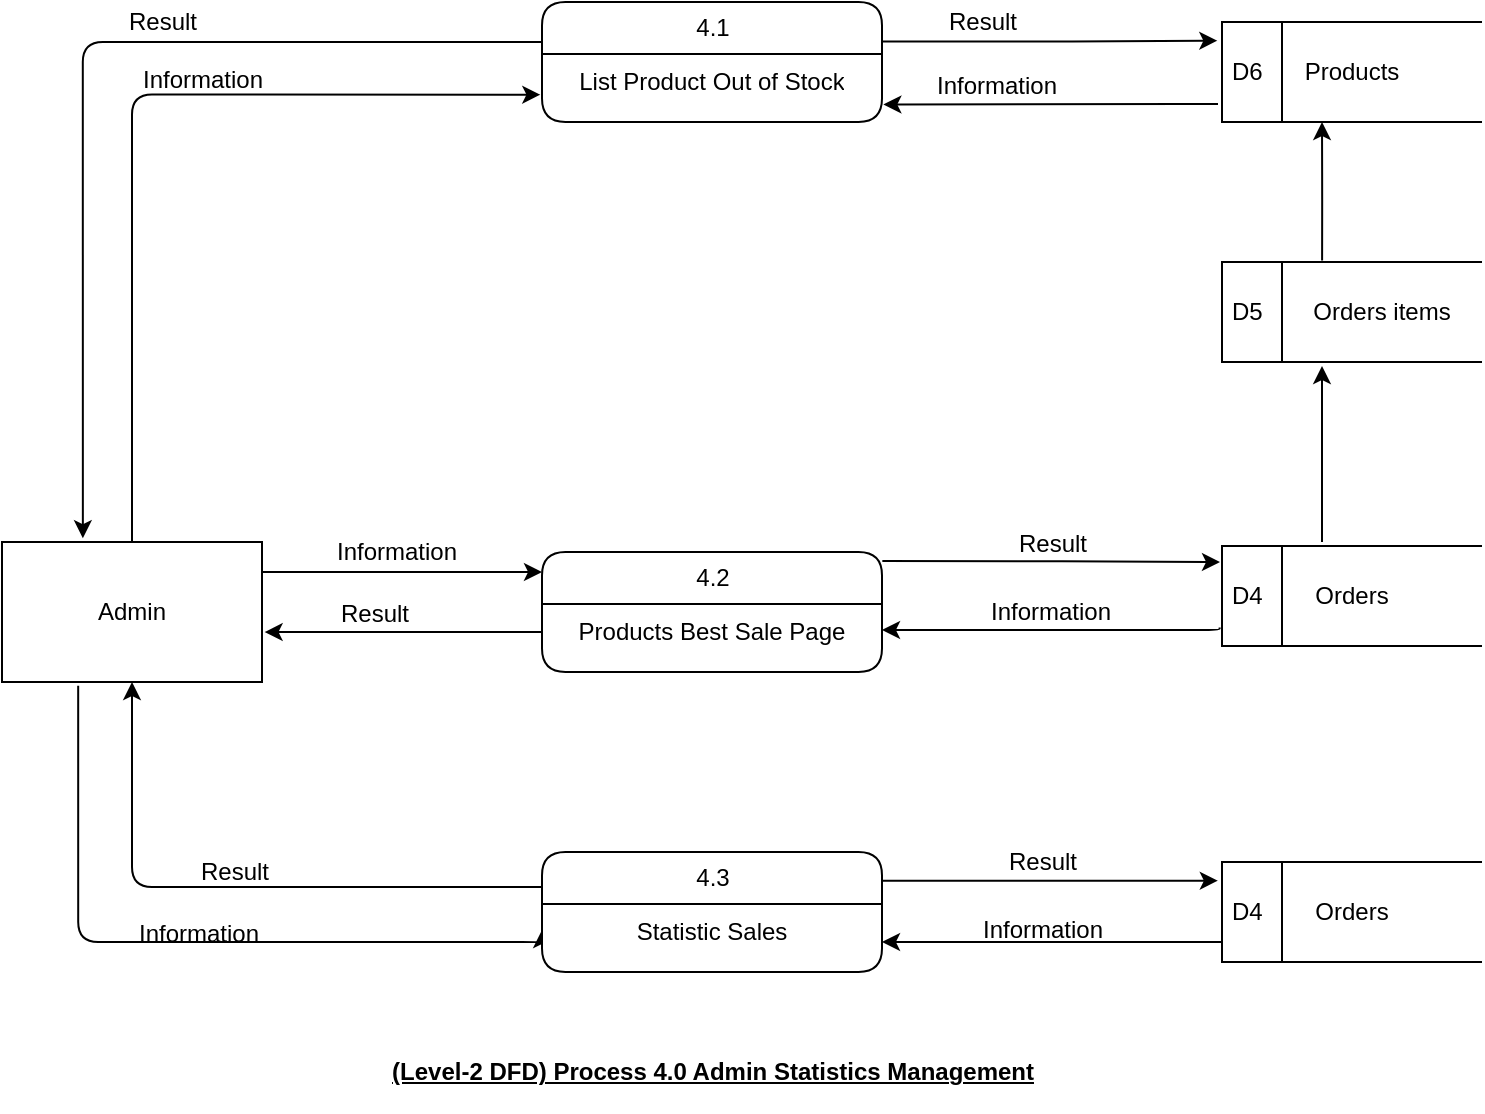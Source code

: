 <mxfile version="14.6.13" type="device"><diagram id="6-PyJxlzV2X2NzrR5hLx" name="Page-1"><mxGraphModel dx="1086" dy="806" grid="1" gridSize="10" guides="1" tooltips="1" connect="1" arrows="1" fold="1" page="1" pageScale="1" pageWidth="1100" pageHeight="850" math="0" shadow="0"><root><mxCell id="0"/><mxCell id="1" parent="0"/><mxCell id="-4bmRs1e1b0xJStz-m2o-2" value="Result" style="edgeStyle=orthogonalEdgeStyle;rounded=1;sketch=0;orthogonalLoop=1;jettySize=auto;html=1;entryX=0.311;entryY=-0.027;entryDx=0;entryDy=0;entryPerimeter=0;labelBackgroundColor=none;fontFamily=Helvetica;fontColor=#000000;fontSize=12;" parent="1" source="-4bmRs1e1b0xJStz-m2o-3" target="-4bmRs1e1b0xJStz-m2o-10" edge="1"><mxGeometry x="-0.205" y="-10" relative="1" as="geometry"><mxPoint as="offset"/><Array as="points"><mxPoint x="120" y="50"/></Array></mxGeometry></mxCell><mxCell id="-4bmRs1e1b0xJStz-m2o-37" value="Result" style="edgeStyle=orthogonalEdgeStyle;rounded=1;orthogonalLoop=1;jettySize=auto;html=1;labelBackgroundColor=none;exitX=1;exitY=0.33;exitDx=0;exitDy=0;entryX=-0.018;entryY=0.187;entryDx=0;entryDy=0;entryPerimeter=0;exitPerimeter=0;fontFamily=Helvetica;fontColor=#000000;fontSize=12;" parent="1" source="-4bmRs1e1b0xJStz-m2o-3" target="5jQM5U7cq3CIwg0wkpNW-1" edge="1"><mxGeometry x="-0.406" y="10" relative="1" as="geometry"><mxPoint x="670" y="45" as="targetPoint"/><Array as="points"/><mxPoint as="offset"/></mxGeometry></mxCell><mxCell id="-4bmRs1e1b0xJStz-m2o-3" value="4.1" style="swimlane;html=1;fontStyle=0;childLayout=stackLayout;horizontal=1;startSize=26;horizontalStack=0;resizeParent=1;resizeLast=0;collapsible=1;marginBottom=0;swimlaneFillColor=#ffffff;align=center;rounded=1;shadow=0;comic=0;labelBackgroundColor=none;strokeWidth=1;fontFamily=Helvetica;fontSize=12;fontColor=#000000;" parent="1" vertex="1"><mxGeometry x="350" y="30" width="170" height="60" as="geometry"/></mxCell><mxCell id="-4bmRs1e1b0xJStz-m2o-4" value="&lt;font style=&quot;font-size: 12px;&quot;&gt;&lt;span style=&quot;font-size: 12px;&quot;&gt;List Product Out of Stock&lt;/span&gt;&lt;/font&gt;" style="text;html=1;spacingLeft=4;spacingRight=4;whiteSpace=wrap;overflow=hidden;rotatable=0;points=[[0,0.5],[1,0.5]];portConstraint=eastwest;align=center;fontColor=#000000;fontFamily=Helvetica;fontSize=12;" parent="-4bmRs1e1b0xJStz-m2o-3" vertex="1"><mxGeometry y="26" width="170" height="26" as="geometry"/></mxCell><mxCell id="-4bmRs1e1b0xJStz-m2o-5" value="&lt;p class=&quot;MsoNormal&quot; style=&quot;font-size: 12px&quot;&gt;&lt;font style=&quot;font-size: 12px&quot;&gt;&lt;span style=&quot;font-size: 12px&quot;&gt;&lt;b style=&quot;font-size: 12px&quot;&gt;&lt;u style=&quot;font-size: 12px&quot;&gt;(Level-2 DFD) Process 4.0 Admin Statistics Management&lt;/u&gt;&lt;/b&gt;&lt;/span&gt;&lt;/font&gt;&lt;br style=&quot;font-size: 12px&quot;&gt;&lt;/p&gt;" style="text;html=1;align=center;verticalAlign=middle;resizable=0;points=[];autosize=1;strokeColor=none;fontFamily=Helvetica;fontColor=#000000;fontSize=12;" parent="1" vertex="1"><mxGeometry x="265" y="545" width="340" height="40" as="geometry"/></mxCell><mxCell id="-4bmRs1e1b0xJStz-m2o-9" value="Information" style="edgeStyle=orthogonalEdgeStyle;jumpStyle=none;orthogonalLoop=1;jettySize=auto;html=1;entryX=0;entryY=0.167;entryDx=0;entryDy=0;entryPerimeter=0;shadow=0;labelBackgroundColor=none;rounded=1;fontFamily=Helvetica;fontColor=#000000;fontSize=12;" parent="1" target="-4bmRs1e1b0xJStz-m2o-12" edge="1"><mxGeometry x="-0.04" y="10" relative="1" as="geometry"><Array as="points"><mxPoint x="230" y="315"/><mxPoint x="230" y="315"/></Array><mxPoint as="offset"/><mxPoint x="210" y="315" as="sourcePoint"/></mxGeometry></mxCell><mxCell id="-4bmRs1e1b0xJStz-m2o-33" value="Information" style="edgeStyle=orthogonalEdgeStyle;rounded=1;orthogonalLoop=1;jettySize=auto;html=1;entryX=0;entryY=0.5;entryDx=0;entryDy=0;labelBackgroundColor=none;exitX=0.293;exitY=1.027;exitDx=0;exitDy=0;exitPerimeter=0;fontFamily=Helvetica;fontColor=#000000;fontSize=12;" parent="1" source="-4bmRs1e1b0xJStz-m2o-10" target="-4bmRs1e1b0xJStz-m2o-16" edge="1"><mxGeometry x="0.027" y="4" relative="1" as="geometry"><Array as="points"><mxPoint x="118" y="500"/><mxPoint x="350" y="500"/></Array><mxPoint as="offset"/></mxGeometry></mxCell><mxCell id="5jQM5U7cq3CIwg0wkpNW-3" value="Information" style="edgeStyle=orthogonalEdgeStyle;rounded=1;orthogonalLoop=1;jettySize=auto;html=1;entryX=-0.005;entryY=0.782;entryDx=0;entryDy=0;entryPerimeter=0;labelBackgroundColor=none;fontFamily=Helvetica;fontColor=#000000;fontSize=12;" parent="1" source="-4bmRs1e1b0xJStz-m2o-10" target="-4bmRs1e1b0xJStz-m2o-4" edge="1"><mxGeometry x="0.209" y="7" relative="1" as="geometry"><mxPoint as="offset"/></mxGeometry></mxCell><mxCell id="-4bmRs1e1b0xJStz-m2o-10" value="&lt;font style=&quot;font-size: 12px;&quot;&gt;Admin&lt;/font&gt;" style="rounded=0;whiteSpace=wrap;html=1;fontFamily=Helvetica;fontColor=#000000;fontSize=12;" parent="1" vertex="1"><mxGeometry x="80" y="300" width="130" height="70" as="geometry"/></mxCell><mxCell id="-4bmRs1e1b0xJStz-m2o-36" value="Result" style="edgeStyle=orthogonalEdgeStyle;rounded=1;orthogonalLoop=1;jettySize=auto;html=1;labelBackgroundColor=none;exitX=1.001;exitY=0.076;exitDx=0;exitDy=0;exitPerimeter=0;fontFamily=Helvetica;fontColor=#000000;fontSize=12;" parent="1" source="-4bmRs1e1b0xJStz-m2o-12" edge="1"><mxGeometry x="0.006" y="9" relative="1" as="geometry"><mxPoint x="689" y="310" as="targetPoint"/><Array as="points"><mxPoint x="600" y="310"/><mxPoint x="689" y="310"/></Array><mxPoint as="offset"/></mxGeometry></mxCell><mxCell id="-4bmRs1e1b0xJStz-m2o-12" value="4.2" style="swimlane;html=1;fontStyle=0;childLayout=stackLayout;horizontal=1;startSize=26;horizontalStack=0;resizeParent=1;resizeLast=0;collapsible=1;marginBottom=0;swimlaneFillColor=#ffffff;align=center;rounded=1;shadow=0;comic=0;labelBackgroundColor=none;strokeWidth=1;fontFamily=Helvetica;fontSize=12;fontColor=#000000;" parent="1" vertex="1"><mxGeometry x="350" y="305" width="170" height="60" as="geometry"/></mxCell><mxCell id="-4bmRs1e1b0xJStz-m2o-13" value="&lt;font style=&quot;font-size: 12px;&quot;&gt;&lt;span style=&quot;font-size: 12px;&quot;&gt;Products Best Sale Page&lt;/span&gt;&lt;/font&gt;" style="text;html=1;strokeColor=none;fillColor=none;spacingLeft=4;spacingRight=4;whiteSpace=wrap;overflow=hidden;rotatable=0;points=[[0,0.5],[1,0.5]];portConstraint=eastwest;align=center;fontColor=#000000;fontFamily=Helvetica;fontSize=12;" parent="-4bmRs1e1b0xJStz-m2o-12" vertex="1"><mxGeometry y="26" width="170" height="26" as="geometry"/></mxCell><mxCell id="-4bmRs1e1b0xJStz-m2o-14" value="Result" style="edgeStyle=orthogonalEdgeStyle;curved=0;rounded=1;sketch=0;orthogonalLoop=1;jettySize=auto;html=1;entryX=0.5;entryY=1;entryDx=0;entryDy=0;exitX=0;exitY=0.292;exitDx=0;exitDy=0;exitPerimeter=0;labelBackgroundColor=none;fontFamily=Helvetica;fontColor=#000000;fontSize=12;" parent="1" source="-4bmRs1e1b0xJStz-m2o-15" target="-4bmRs1e1b0xJStz-m2o-10" edge="1"><mxGeometry y="-8" relative="1" as="geometry"><mxPoint x="213" y="325" as="targetPoint"/><mxPoint as="offset"/></mxGeometry></mxCell><mxCell id="5jQM5U7cq3CIwg0wkpNW-9" value="Result" style="edgeStyle=orthogonalEdgeStyle;rounded=1;orthogonalLoop=1;jettySize=auto;html=1;labelBackgroundColor=none;entryX=-0.016;entryY=0.187;entryDx=0;entryDy=0;entryPerimeter=0;fontFamily=Helvetica;fontColor=#000000;fontSize=12;" parent="1" source="-4bmRs1e1b0xJStz-m2o-15" target="5jQM5U7cq3CIwg0wkpNW-10" edge="1"><mxGeometry x="-0.049" y="9" relative="1" as="geometry"><mxPoint x="670" y="470" as="targetPoint"/><Array as="points"><mxPoint x="670" y="470"/></Array><mxPoint as="offset"/></mxGeometry></mxCell><mxCell id="-4bmRs1e1b0xJStz-m2o-15" value="4.3" style="swimlane;html=1;fontStyle=0;childLayout=stackLayout;horizontal=1;startSize=26;horizontalStack=0;resizeParent=1;resizeLast=0;collapsible=1;marginBottom=0;swimlaneFillColor=#ffffff;align=center;rounded=1;shadow=0;comic=0;labelBackgroundColor=none;strokeWidth=1;fontFamily=Helvetica;fontSize=12;fontColor=#000000;" parent="1" vertex="1"><mxGeometry x="350" y="455" width="170" height="60" as="geometry"/></mxCell><mxCell id="-4bmRs1e1b0xJStz-m2o-16" value="&lt;font style=&quot;font-size: 12px;&quot;&gt;&lt;span style=&quot;font-size: 12px;&quot;&gt;Statistic Sales&lt;/span&gt;&lt;/font&gt;" style="text;html=1;strokeColor=none;fillColor=none;spacingLeft=4;spacingRight=4;whiteSpace=wrap;overflow=hidden;rotatable=0;points=[[0,0.5],[1,0.5]];portConstraint=eastwest;align=center;fontColor=#000000;fontFamily=Helvetica;fontSize=12;" parent="-4bmRs1e1b0xJStz-m2o-15" vertex="1"><mxGeometry y="26" width="170" height="26" as="geometry"/></mxCell><mxCell id="-4bmRs1e1b0xJStz-m2o-22" value="&#10;&#10;&lt;span style=&quot;font-size: 12px; font-style: normal; font-weight: 400; letter-spacing: normal; text-align: center; text-indent: 0px; text-transform: none; word-spacing: 0px; display: inline; float: none;&quot;&gt;Information&lt;/span&gt;&#10;&#10;" style="edgeStyle=orthogonalEdgeStyle;curved=0;rounded=1;sketch=0;orthogonalLoop=1;jettySize=auto;html=1;entryX=1;entryY=0.5;entryDx=0;entryDy=0;exitX=-0.009;exitY=0.814;exitDx=0;exitDy=0;exitPerimeter=0;labelBackgroundColor=none;fontFamily=Helvetica;fontColor=#000000;fontSize=12;" parent="1" source="-4bmRs1e1b0xJStz-m2o-26" target="-4bmRs1e1b0xJStz-m2o-13" edge="1"><mxGeometry x="0.017" y="-9" relative="1" as="geometry"><mxPoint x="700" y="290" as="sourcePoint"/><mxPoint as="offset"/><Array as="points"><mxPoint x="689" y="344"/></Array></mxGeometry></mxCell><mxCell id="5jQM5U7cq3CIwg0wkpNW-6" style="edgeStyle=orthogonalEdgeStyle;rounded=1;orthogonalLoop=1;jettySize=auto;html=1;labelBackgroundColor=none;fontFamily=Helvetica;fontColor=#000000;fontSize=12;" parent="1" edge="1"><mxGeometry relative="1" as="geometry"><mxPoint x="740" y="300" as="sourcePoint"/><mxPoint x="740" y="212" as="targetPoint"/><Array as="points"><mxPoint x="740" y="300"/></Array></mxGeometry></mxCell><mxCell id="-4bmRs1e1b0xJStz-m2o-26" value="D4" style="html=1;dashed=0;whitespace=wrap;shape=mxgraph.dfd.dataStoreID;align=left;spacingLeft=3;points=[[0,0],[0.5,0],[1,0],[0,0.5],[1,0.5],[0,1],[0.5,1],[1,1]];fontFamily=Helvetica;fontColor=#000000;fontSize=12;" parent="1" vertex="1"><mxGeometry x="690" y="302" width="130" height="50" as="geometry"/></mxCell><mxCell id="-4bmRs1e1b0xJStz-m2o-27" value="&#10;&#10;&lt;span style=&quot;font-size: 12px; font-style: normal; font-weight: 400; letter-spacing: normal; text-align: center; text-indent: 0px; text-transform: none; word-spacing: 0px; display: inline; float: none;&quot;&gt;Information&lt;/span&gt;&#10;&#10;" style="edgeStyle=orthogonalEdgeStyle;curved=0;rounded=1;sketch=0;orthogonalLoop=1;jettySize=auto;html=1;labelBackgroundColor=none;entryX=1.004;entryY=0.971;entryDx=0;entryDy=0;entryPerimeter=0;fontFamily=Helvetica;fontColor=#000000;fontSize=12;" parent="1" target="-4bmRs1e1b0xJStz-m2o-4" edge="1"><mxGeometry x="0.318" y="-9" relative="1" as="geometry"><mxPoint x="688" y="81" as="sourcePoint"/><mxPoint x="521" y="50" as="targetPoint"/><Array as="points"><mxPoint x="680" y="81"/></Array><mxPoint as="offset"/></mxGeometry></mxCell><mxCell id="-4bmRs1e1b0xJStz-m2o-28" value="Orders" style="text;html=1;strokeColor=none;fillColor=none;align=center;verticalAlign=middle;whiteSpace=wrap;rounded=0;fontFamily=Helvetica;fontColor=#000000;fontSize=12;" parent="1" vertex="1"><mxGeometry x="730" y="317" width="50" height="20" as="geometry"/></mxCell><mxCell id="-4bmRs1e1b0xJStz-m2o-31" value="Result" style="edgeStyle=orthogonalEdgeStyle;curved=0;rounded=1;sketch=0;orthogonalLoop=1;jettySize=auto;html=1;entryX=1.01;entryY=0.643;entryDx=0;entryDy=0;entryPerimeter=0;labelBackgroundColor=none;fontFamily=Helvetica;fontColor=#000000;fontSize=12;" parent="1" source="-4bmRs1e1b0xJStz-m2o-13" target="-4bmRs1e1b0xJStz-m2o-10" edge="1"><mxGeometry x="0.205" y="-9" relative="1" as="geometry"><mxPoint as="offset"/><Array as="points"><mxPoint x="320" y="345"/><mxPoint x="320" y="345"/></Array></mxGeometry></mxCell><mxCell id="5jQM5U7cq3CIwg0wkpNW-1" value="D6" style="html=1;dashed=0;whitespace=wrap;shape=mxgraph.dfd.dataStoreID;align=left;spacingLeft=3;points=[[0,0],[0.5,0],[1,0],[0,0.5],[1,0.5],[0,1],[0.5,1],[1,1]];fontFamily=Helvetica;fontColor=#000000;fontSize=12;" parent="1" vertex="1"><mxGeometry x="690" y="40" width="130" height="50" as="geometry"/></mxCell><mxCell id="5jQM5U7cq3CIwg0wkpNW-2" value="Products" style="text;html=1;strokeColor=none;fillColor=none;align=center;verticalAlign=middle;whiteSpace=wrap;rounded=0;fontFamily=Helvetica;fontColor=#000000;fontSize=12;" parent="1" vertex="1"><mxGeometry x="730" y="55" width="50" height="20" as="geometry"/></mxCell><mxCell id="5jQM5U7cq3CIwg0wkpNW-7" style="edgeStyle=orthogonalEdgeStyle;rounded=1;orthogonalLoop=1;jettySize=auto;html=1;labelBackgroundColor=none;exitX=0.385;exitY=-0.014;exitDx=0;exitDy=0;exitPerimeter=0;fontFamily=Helvetica;fontColor=#000000;fontSize=12;" parent="1" source="5jQM5U7cq3CIwg0wkpNW-4" edge="1"><mxGeometry relative="1" as="geometry"><mxPoint x="740" y="90" as="targetPoint"/></mxGeometry></mxCell><mxCell id="5jQM5U7cq3CIwg0wkpNW-4" value="D5" style="html=1;dashed=0;whitespace=wrap;shape=mxgraph.dfd.dataStoreID;align=left;spacingLeft=3;points=[[0,0],[0.5,0],[1,0],[0,0.5],[1,0.5],[0,1],[0.5,1],[1,1]];fontFamily=Helvetica;fontColor=#000000;fontSize=12;" parent="1" vertex="1"><mxGeometry x="690" y="160" width="130" height="50" as="geometry"/></mxCell><mxCell id="5jQM5U7cq3CIwg0wkpNW-5" value="Orders items" style="text;html=1;strokeColor=none;fillColor=none;align=center;verticalAlign=middle;whiteSpace=wrap;rounded=0;fontFamily=Helvetica;fontColor=#000000;fontSize=12;" parent="1" vertex="1"><mxGeometry x="730" y="175" width="80" height="20" as="geometry"/></mxCell><mxCell id="5jQM5U7cq3CIwg0wkpNW-12" value="Information" style="edgeStyle=orthogonalEdgeStyle;rounded=1;orthogonalLoop=1;jettySize=auto;html=1;labelBackgroundColor=none;entryX=1;entryY=0.731;entryDx=0;entryDy=0;entryPerimeter=0;fontFamily=Helvetica;fontColor=#000000;fontSize=12;" parent="1" source="5jQM5U7cq3CIwg0wkpNW-10" target="-4bmRs1e1b0xJStz-m2o-16" edge="1"><mxGeometry x="0.059" y="-6" relative="1" as="geometry"><mxPoint x="540" y="520" as="targetPoint"/><Array as="points"><mxPoint x="590" y="500"/><mxPoint x="590" y="500"/></Array><mxPoint as="offset"/></mxGeometry></mxCell><mxCell id="5jQM5U7cq3CIwg0wkpNW-10" value="D4" style="html=1;dashed=0;whitespace=wrap;shape=mxgraph.dfd.dataStoreID;align=left;spacingLeft=3;points=[[0,0],[0.5,0],[1,0],[0,0.5],[1,0.5],[0,1],[0.5,1],[1,1]];fontFamily=Helvetica;fontColor=#000000;fontSize=12;" parent="1" vertex="1"><mxGeometry x="690" y="460" width="130" height="50" as="geometry"/></mxCell><mxCell id="5jQM5U7cq3CIwg0wkpNW-11" value="Orders" style="text;html=1;strokeColor=none;fillColor=none;align=center;verticalAlign=middle;whiteSpace=wrap;rounded=0;fontFamily=Helvetica;fontColor=#000000;fontSize=12;" parent="1" vertex="1"><mxGeometry x="730" y="475" width="50" height="20" as="geometry"/></mxCell></root></mxGraphModel></diagram></mxfile>